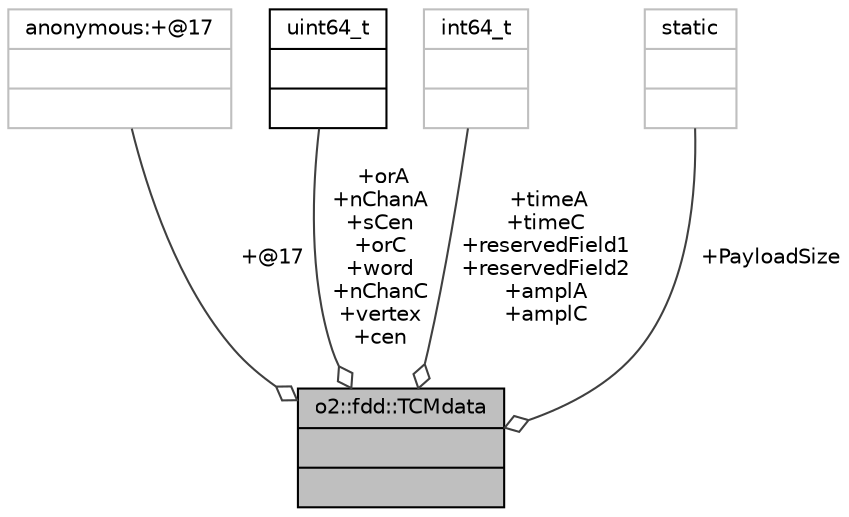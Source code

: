 digraph "o2::fdd::TCMdata"
{
 // INTERACTIVE_SVG=YES
  bgcolor="transparent";
  edge [fontname="Helvetica",fontsize="10",labelfontname="Helvetica",labelfontsize="10"];
  node [fontname="Helvetica",fontsize="10",shape=record];
  Node1 [label="{o2::fdd::TCMdata\n||}",height=0.2,width=0.4,color="black", fillcolor="grey75", style="filled", fontcolor="black"];
  Node2 -> Node1 [color="grey25",fontsize="10",style="solid",label=" +@17" ,arrowhead="odiamond",fontname="Helvetica"];
  Node2 [label="{anonymous:+@17\n||}",height=0.2,width=0.4,color="grey75"];
  Node3 -> Node1 [color="grey25",fontsize="10",style="solid",label=" +orA\n+nChanA\n+sCen\n+orC\n+word\n+nChanC\n+vertex\n+cen" ,arrowhead="odiamond",fontname="Helvetica"];
  Node3 [label="{uint64_t\n||}",height=0.2,width=0.4,color="black",URL="$d6/d30/classuint64__t.html"];
  Node4 -> Node1 [color="grey25",fontsize="10",style="solid",label=" +timeA\n+timeC\n+reservedField1\n+reservedField2\n+amplA\n+amplC" ,arrowhead="odiamond",fontname="Helvetica"];
  Node4 [label="{int64_t\n||}",height=0.2,width=0.4,color="grey75"];
  Node5 -> Node1 [color="grey25",fontsize="10",style="solid",label=" +PayloadSize" ,arrowhead="odiamond",fontname="Helvetica"];
  Node5 [label="{static\n||}",height=0.2,width=0.4,color="grey75"];
}

